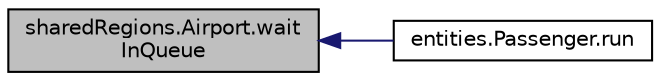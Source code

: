 digraph "sharedRegions.Airport.waitInQueue"
{
  edge [fontname="Helvetica",fontsize="10",labelfontname="Helvetica",labelfontsize="10"];
  node [fontname="Helvetica",fontsize="10",shape=record];
  rankdir="LR";
  Node46 [label="sharedRegions.Airport.wait\lInQueue",height=0.2,width=0.4,color="black", fillcolor="grey75", style="filled", fontcolor="black"];
  Node46 -> Node47 [dir="back",color="midnightblue",fontsize="10",style="solid"];
  Node47 [label="entities.Passenger.run",height=0.2,width=0.4,color="black", fillcolor="white", style="filled",URL="$classentities_1_1_passenger.html#a7d58b79f61a46da11478760937d80c12"];
}
